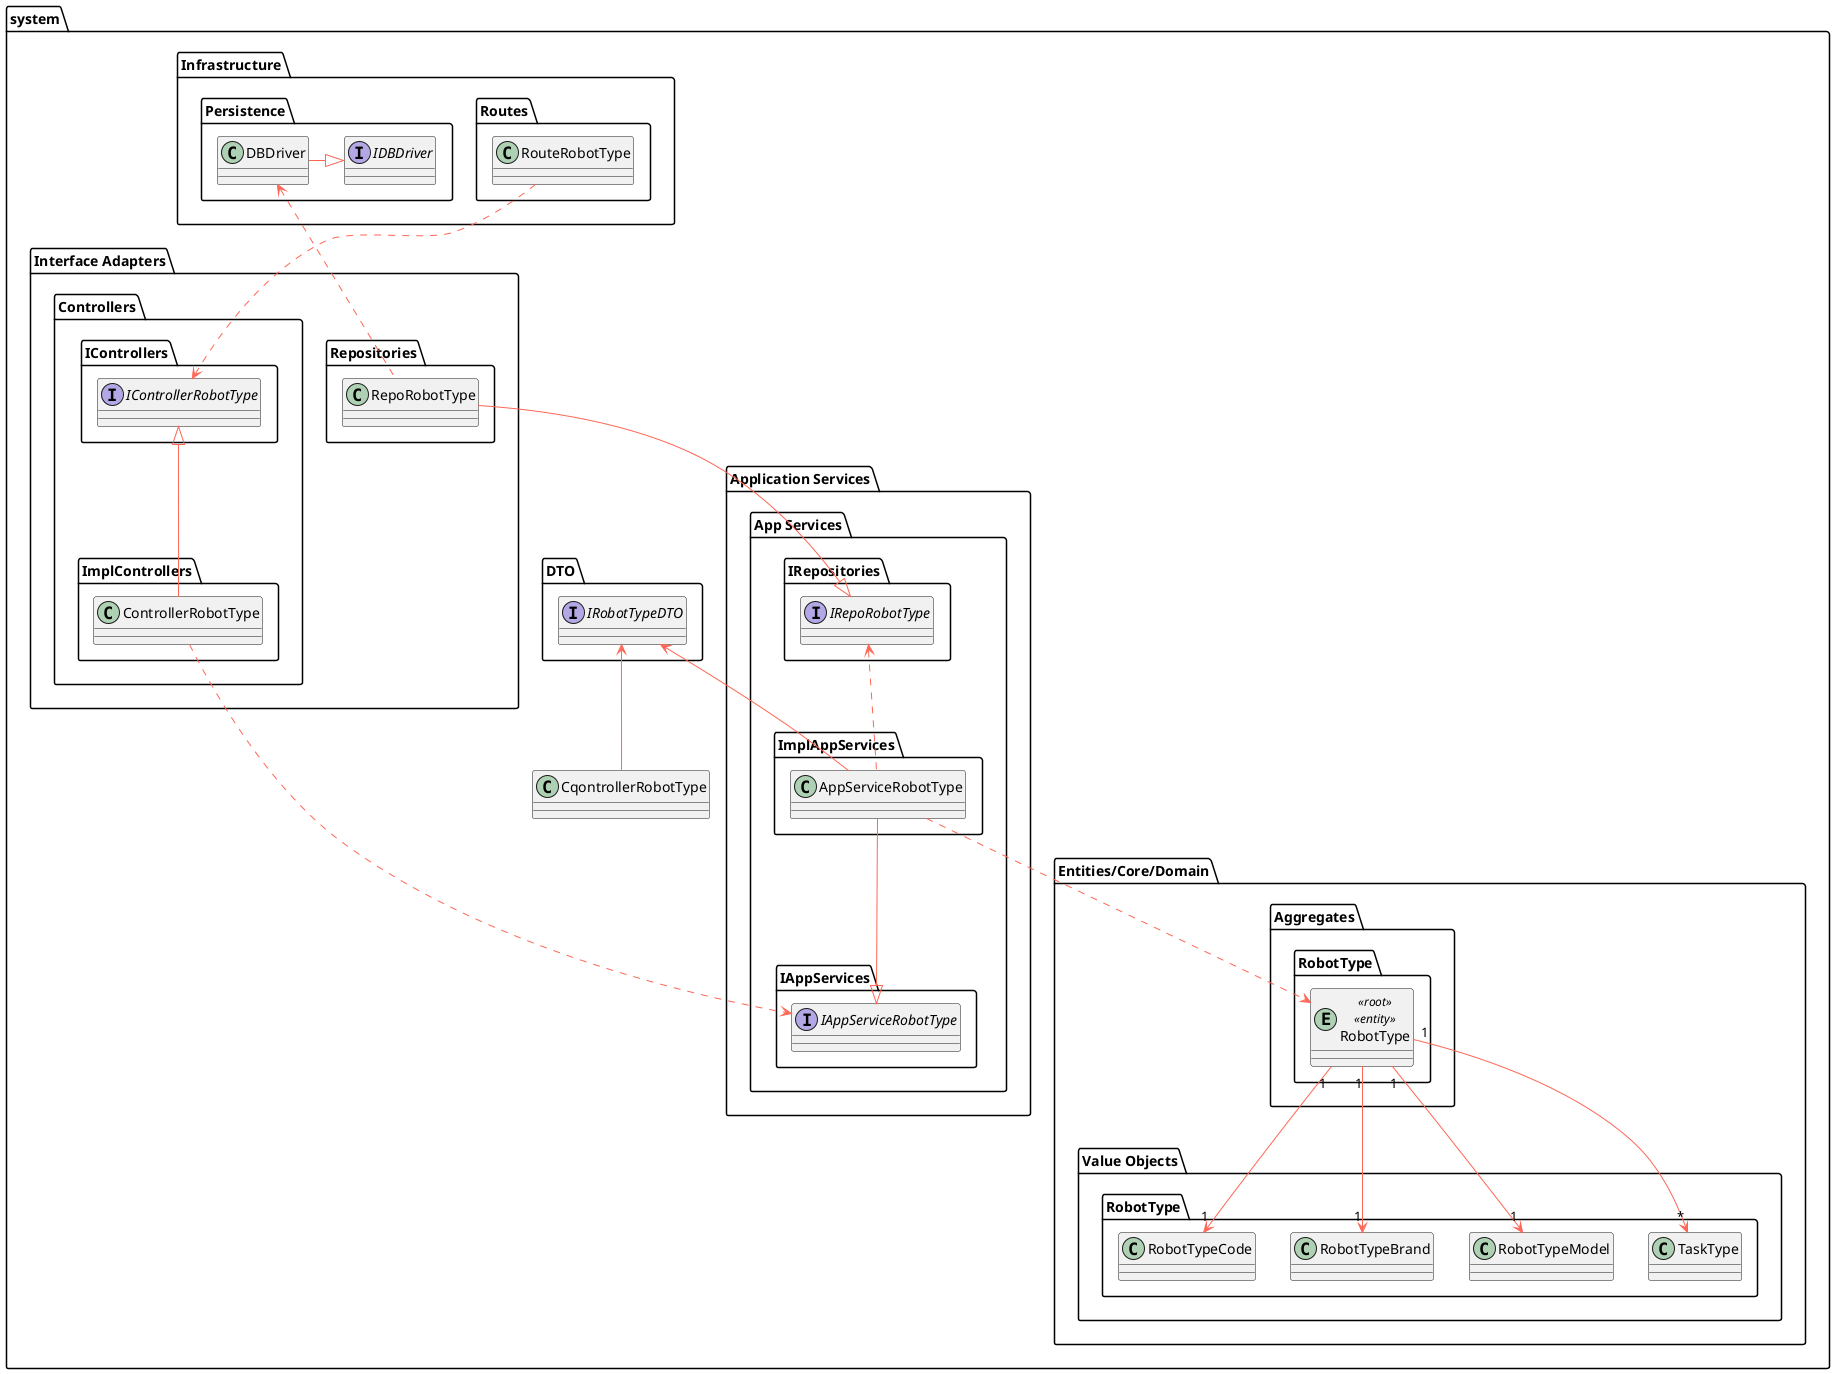 @startuml

skinparam component {
    FontSize 16
    BackgroundColor<<Apache>> LightCoral
    BorderColor<<Apache>> #FF6655
    FontName Courier
    BorderColor black
    BackgroundColor DeepSkyBlue
    ArrowFontName Impact
    ArrowColor #FF6655
}

package system {
    package "Infrastructure" {

        package "Routes" {
            class RouteRobotType
        }
        package "Persistence" {
            interface IDBDriver
            class DBDriver
        }

        DBDriver -right-|> IDBDriver
    }

    package "Interface Adapters" {
        package "Controllers" {
            package "IControllers" {
                interface IControllerRobotType
            }

            package "ImplControllers" {
                class ControllerRobotType
            }
            ControllerRobotType -up-|> IControllerRobotType
        }

        package "Repositories" {
            class RepoRobotType

        }

        RepoRobotType .up.> DBDriver


        RouteRobotType ..> IControllerRobotType
    }

    package "Application Services" {
        package "App Services" {
            package "IAppServices" {
                interface IAppServiceRobotType
            }

            package "ImplAppServices" {
                class AppServiceRobotType
            }

            AppServiceRobotType --|> IAppServiceRobotType

            package "IRepositories" {
                interface IRepoRobotType

            }

            RepoRobotType --|> IRepoRobotType

        }

        ControllerRobotType ..> IAppServiceRobotType

        AppServiceRobotType .up.> IRepoRobotType

    }

    package "Entities/Core/Domain" {
        package "Aggregates" {


            package "RobotType" as a_building {
                entity RobotType <<root>> <<entity>>
            }
        }



        package "Value Objects" {
            package "RobotType" as vo_building {
                class RobotTypeCode
                class RobotTypeBrand
                class RobotTypeModel
                class TaskType
            }
        }

        RobotType "1" --> "1" RobotTypeCode
        RobotType "1" --> "1" RobotTypeBrand
        RobotType "1" --> "1" RobotTypeModel
        RobotType "1" ---> "*" TaskType

        AppServiceRobotType ..> RobotType

    }
    package "DTO" {
        interface IRobotTypeDTO

    }
    AppServiceRobotType -up-> IRobotTypeDTO
    CqontrollerRobotType -up-> IRobotTypeDTO
}

@enduml

